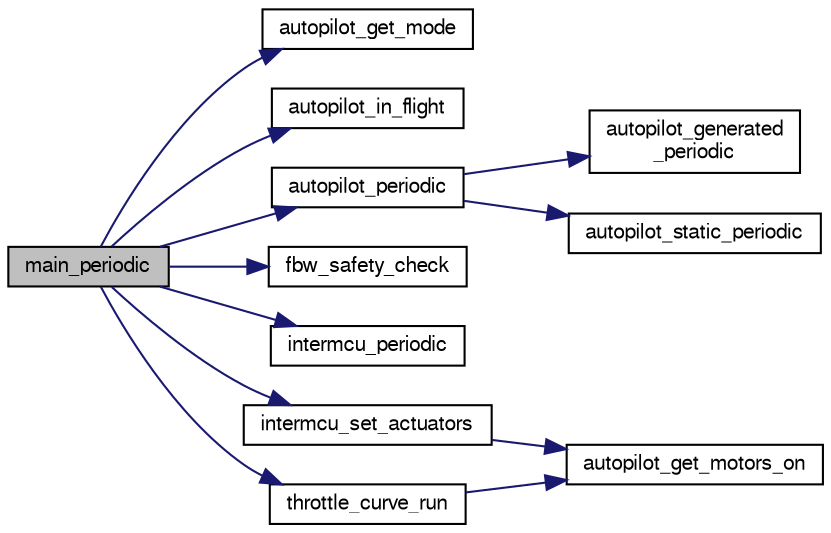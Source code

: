 digraph "main_periodic"
{
  edge [fontname="FreeSans",fontsize="10",labelfontname="FreeSans",labelfontsize="10"];
  node [fontname="FreeSans",fontsize="10",shape=record];
  rankdir="LR";
  Node1 [label="main_periodic",height=0.2,width=0.4,color="black", fillcolor="grey75", style="filled", fontcolor="black"];
  Node1 -> Node2 [color="midnightblue",fontsize="10",style="solid",fontname="FreeSans"];
  Node2 [label="autopilot_get_mode",height=0.2,width=0.4,color="black", fillcolor="white", style="filled",URL="$autopilot_8c.html#a23af2ac2d4bcb9b71c869a409de61cc4",tooltip="get autopilot mode "];
  Node1 -> Node3 [color="midnightblue",fontsize="10",style="solid",fontname="FreeSans"];
  Node3 [label="autopilot_in_flight",height=0.2,width=0.4,color="black", fillcolor="white", style="filled",URL="$autopilot_8c.html#aa0968d46fbee148348a7e062afac69a6",tooltip="get in_flight flag "];
  Node1 -> Node4 [color="midnightblue",fontsize="10",style="solid",fontname="FreeSans"];
  Node4 [label="autopilot_periodic",height=0.2,width=0.4,color="black", fillcolor="white", style="filled",URL="$autopilot_8c.html#a1914661233fbbed6c2ee653b99757652",tooltip="AP periodic call. "];
  Node4 -> Node5 [color="midnightblue",fontsize="10",style="solid",fontname="FreeSans"];
  Node5 [label="autopilot_generated\l_periodic",height=0.2,width=0.4,color="black", fillcolor="white", style="filled",URL="$fixedwing_2autopilot__generated_8c.html#a275c90ef6580ab8a9c8a36f7ee3b9644"];
  Node4 -> Node6 [color="midnightblue",fontsize="10",style="solid",fontname="FreeSans"];
  Node6 [label="autopilot_static_periodic",height=0.2,width=0.4,color="black", fillcolor="white", style="filled",URL="$fixedwing_2autopilot__static_8c.html#a81ff7c3a0611cb76bfbd35fc817070d6"];
  Node1 -> Node7 [color="midnightblue",fontsize="10",style="solid",fontname="FreeSans"];
  Node7 [label="fbw_safety_check",height=0.2,width=0.4,color="black", fillcolor="white", style="filled",URL="$rotorcraft_2main__fbw_8c.html#ab0de669200305a3b042953455e0ec067"];
  Node1 -> Node8 [color="midnightblue",fontsize="10",style="solid",fontname="FreeSans"];
  Node8 [label="intermcu_periodic",height=0.2,width=0.4,color="black", fillcolor="white", style="filled",URL="$intermcu__ap_8c.html#a0bb20e4869889dcee9e118f83957f92a"];
  Node1 -> Node9 [color="midnightblue",fontsize="10",style="solid",fontname="FreeSans"];
  Node9 [label="intermcu_set_actuators",height=0.2,width=0.4,color="black", fillcolor="white", style="filled",URL="$intermcu__ap_8c.html#ac22ebae188091108a7882dfebceb1c6c"];
  Node9 -> Node10 [color="midnightblue",fontsize="10",style="solid",fontname="FreeSans"];
  Node10 [label="autopilot_get_motors_on",height=0.2,width=0.4,color="black", fillcolor="white", style="filled",URL="$autopilot_8c.html#a6b52f0f9cd2cbf420a77029513ea6f35",tooltip="get motors status "];
  Node1 -> Node11 [color="midnightblue",fontsize="10",style="solid",fontname="FreeSans"];
  Node11 [label="throttle_curve_run",height=0.2,width=0.4,color="black", fillcolor="white", style="filled",URL="$throttle__curve_8c.html#aa25541409314b2cd0199a3adc299d314",tooltip="Run the throttle curve and generate the output throttle and pitch This depends on the FMODE(flight mo..."];
  Node11 -> Node10 [color="midnightblue",fontsize="10",style="solid",fontname="FreeSans"];
}
